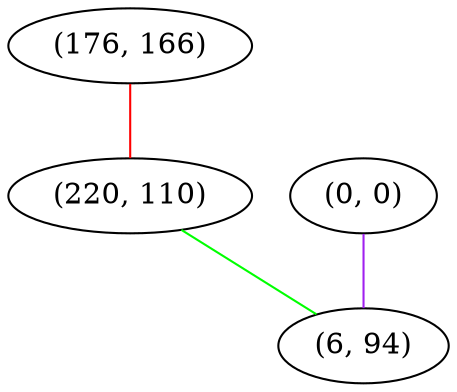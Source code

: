 graph "" {
"(176, 166)";
"(0, 0)";
"(220, 110)";
"(6, 94)";
"(176, 166)" -- "(220, 110)"  [color=red, key=0, weight=1];
"(0, 0)" -- "(6, 94)"  [color=purple, key=0, weight=4];
"(220, 110)" -- "(6, 94)"  [color=green, key=0, weight=2];
}
